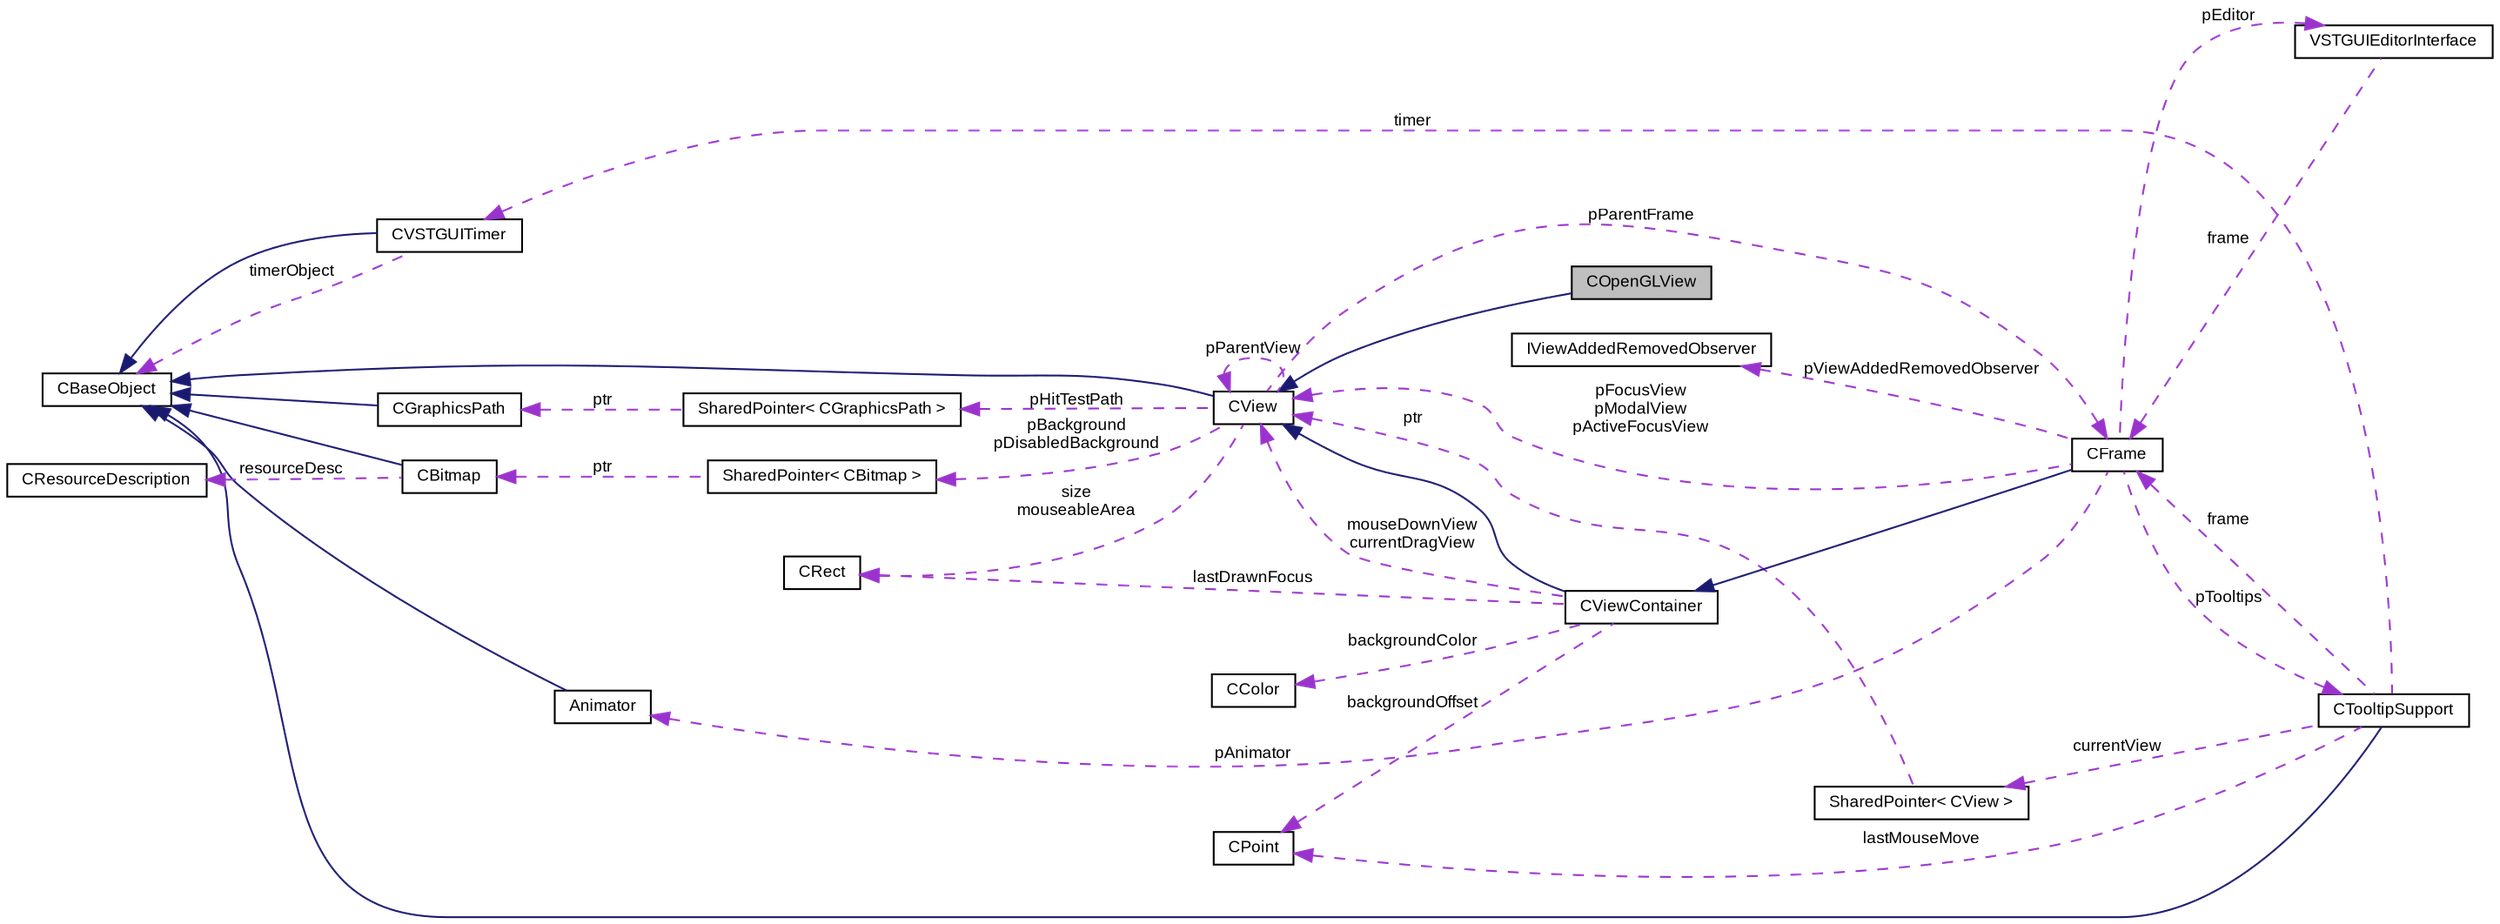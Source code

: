 digraph G
{
  bgcolor="transparent";
  edge [fontname="Arial",fontsize="9",labelfontname="Arial",labelfontsize="9"];
  node [fontname="Arial",fontsize="9",shape=record];
  rankdir=LR;
  Node1 [label="COpenGLView",height=0.2,width=0.4,color="black", fillcolor="grey75", style="filled" fontcolor="black"];
  Node2 -> Node1 [dir=back,color="midnightblue",fontsize="9",style="solid",fontname="Arial"];
  Node2 [label="CView",height=0.2,width=0.4,color="black",URL="$class_v_s_t_g_u_i_1_1_c_view.html",tooltip="Base Class of all view objects."];
  Node3 -> Node2 [dir=back,color="midnightblue",fontsize="9",style="solid",fontname="Arial"];
  Node3 [label="CBaseObject",height=0.2,width=0.4,color="black",URL="$class_v_s_t_g_u_i_1_1_c_base_object.html",tooltip="Base Object with reference counter."];
  Node4 -> Node2 [dir=back,color="darkorchid3",fontsize="9",style="dashed",label="pBackground\npDisabledBackground",fontname="Arial"];
  Node4 [label="SharedPointer\< CBitmap \>",height=0.2,width=0.4,color="black",URL="$class_v_s_t_g_u_i_1_1_shared_pointer.html"];
  Node5 -> Node4 [dir=back,color="darkorchid3",fontsize="9",style="dashed",label="ptr",fontname="Arial"];
  Node5 [label="CBitmap",height=0.2,width=0.4,color="black",URL="$class_v_s_t_g_u_i_1_1_c_bitmap.html",tooltip="Encapsulates various platform depended kinds of bitmaps."];
  Node3 -> Node5 [dir=back,color="midnightblue",fontsize="9",style="solid",fontname="Arial"];
  Node6 -> Node5 [dir=back,color="darkorchid3",fontsize="9",style="dashed",label="resourceDesc",fontname="Arial"];
  Node6 [label="CResourceDescription",height=0.2,width=0.4,color="black",URL="$class_v_s_t_g_u_i_1_1_c_resource_description.html",tooltip="Describes a resource by name or by ID."];
  Node7 -> Node2 [dir=back,color="darkorchid3",fontsize="9",style="dashed",label="pParentFrame",fontname="Arial"];
  Node7 [label="CFrame",height=0.2,width=0.4,color="black",URL="$class_v_s_t_g_u_i_1_1_c_frame.html",tooltip="The CFrame is the parent container of all views."];
  Node8 -> Node7 [dir=back,color="midnightblue",fontsize="9",style="solid",fontname="Arial"];
  Node8 [label="CViewContainer",height=0.2,width=0.4,color="black",URL="$class_v_s_t_g_u_i_1_1_c_view_container.html",tooltip="Container Class of CView objects."];
  Node2 -> Node8 [dir=back,color="midnightblue",fontsize="9",style="solid",fontname="Arial"];
  Node2 -> Node8 [dir=back,color="darkorchid3",fontsize="9",style="dashed",label="mouseDownView\ncurrentDragView",fontname="Arial"];
  Node9 -> Node8 [dir=back,color="darkorchid3",fontsize="9",style="dashed",label="backgroundOffset",fontname="Arial"];
  Node9 [label="CPoint",height=0.2,width=0.4,color="black",URL="$struct_v_s_t_g_u_i_1_1_c_point.html",tooltip="Point structure."];
  Node10 -> Node8 [dir=back,color="darkorchid3",fontsize="9",style="dashed",label="backgroundColor",fontname="Arial"];
  Node10 [label="CColor",height=0.2,width=0.4,color="black",URL="$struct_v_s_t_g_u_i_1_1_c_color.html",tooltip="RGBA Color structure."];
  Node11 -> Node8 [dir=back,color="darkorchid3",fontsize="9",style="dashed",label="lastDrawnFocus",fontname="Arial"];
  Node11 [label="CRect",height=0.2,width=0.4,color="black",URL="$struct_v_s_t_g_u_i_1_1_c_rect.html",tooltip="Rect structure."];
  Node12 -> Node7 [dir=back,color="darkorchid3",fontsize="9",style="dashed",label="pViewAddedRemovedObserver",fontname="Arial"];
  Node12 [label="IViewAddedRemovedObserver",height=0.2,width=0.4,color="black",URL="$class_v_s_t_g_u_i_1_1_i_view_added_removed_observer.html",tooltip="view added removed observer interface for CFrame"];
  Node2 -> Node7 [dir=back,color="darkorchid3",fontsize="9",style="dashed",label="pFocusView\npModalView\npActiveFocusView",fontname="Arial"];
  Node13 -> Node7 [dir=back,color="darkorchid3",fontsize="9",style="dashed",label="pAnimator",fontname="Arial"];
  Node13 [label="Animator",height=0.2,width=0.4,color="black",URL="$class_v_s_t_g_u_i_1_1_animation_1_1_animator.html",tooltip="Animation runner."];
  Node3 -> Node13 [dir=back,color="midnightblue",fontsize="9",style="solid",fontname="Arial"];
  Node14 -> Node7 [dir=back,color="darkorchid3",fontsize="9",style="dashed",label="pTooltips",fontname="Arial"];
  Node14 [label="CTooltipSupport",height=0.2,width=0.4,color="black",URL="$class_v_s_t_g_u_i_1_1_c_tooltip_support.html",tooltip="Generic Tooltip Support class."];
  Node3 -> Node14 [dir=back,color="midnightblue",fontsize="9",style="solid",fontname="Arial"];
  Node7 -> Node14 [dir=back,color="darkorchid3",fontsize="9",style="dashed",label="frame",fontname="Arial"];
  Node15 -> Node14 [dir=back,color="darkorchid3",fontsize="9",style="dashed",label="currentView",fontname="Arial"];
  Node15 [label="SharedPointer\< CView \>",height=0.2,width=0.4,color="black",URL="$class_v_s_t_g_u_i_1_1_shared_pointer.html"];
  Node2 -> Node15 [dir=back,color="darkorchid3",fontsize="9",style="dashed",label="ptr",fontname="Arial"];
  Node9 -> Node14 [dir=back,color="darkorchid3",fontsize="9",style="dashed",label="lastMouseMove",fontname="Arial"];
  Node16 -> Node14 [dir=back,color="darkorchid3",fontsize="9",style="dashed",label="timer",fontname="Arial"];
  Node16 [label="CVSTGUITimer",height=0.2,width=0.4,color="black",URL="$class_v_s_t_g_u_i_1_1_c_v_s_t_g_u_i_timer.html",tooltip="A timer class, which posts timer messages to CBaseObjects."];
  Node3 -> Node16 [dir=back,color="midnightblue",fontsize="9",style="solid",fontname="Arial"];
  Node3 -> Node16 [dir=back,color="darkorchid3",fontsize="9",style="dashed",label="timerObject",fontname="Arial"];
  Node17 -> Node7 [dir=back,color="darkorchid3",fontsize="9",style="dashed",label="pEditor",fontname="Arial"];
  Node17 [label="VSTGUIEditorInterface",height=0.2,width=0.4,color="black",URL="$class_v_s_t_g_u_i_1_1_v_s_t_g_u_i_editor_interface.html"];
  Node7 -> Node17 [dir=back,color="darkorchid3",fontsize="9",style="dashed",label="frame",fontname="Arial"];
  Node2 -> Node2 [dir=back,color="darkorchid3",fontsize="9",style="dashed",label="pParentView",fontname="Arial"];
  Node18 -> Node2 [dir=back,color="darkorchid3",fontsize="9",style="dashed",label="pHitTestPath",fontname="Arial"];
  Node18 [label="SharedPointer\< CGraphicsPath \>",height=0.2,width=0.4,color="black",URL="$class_v_s_t_g_u_i_1_1_shared_pointer.html"];
  Node19 -> Node18 [dir=back,color="darkorchid3",fontsize="9",style="dashed",label="ptr",fontname="Arial"];
  Node19 [label="CGraphicsPath",height=0.2,width=0.4,color="black",URL="$class_v_s_t_g_u_i_1_1_c_graphics_path.html",tooltip="Graphics Path Object."];
  Node3 -> Node19 [dir=back,color="midnightblue",fontsize="9",style="solid",fontname="Arial"];
  Node11 -> Node2 [dir=back,color="darkorchid3",fontsize="9",style="dashed",label="size\nmouseableArea",fontname="Arial"];
}
